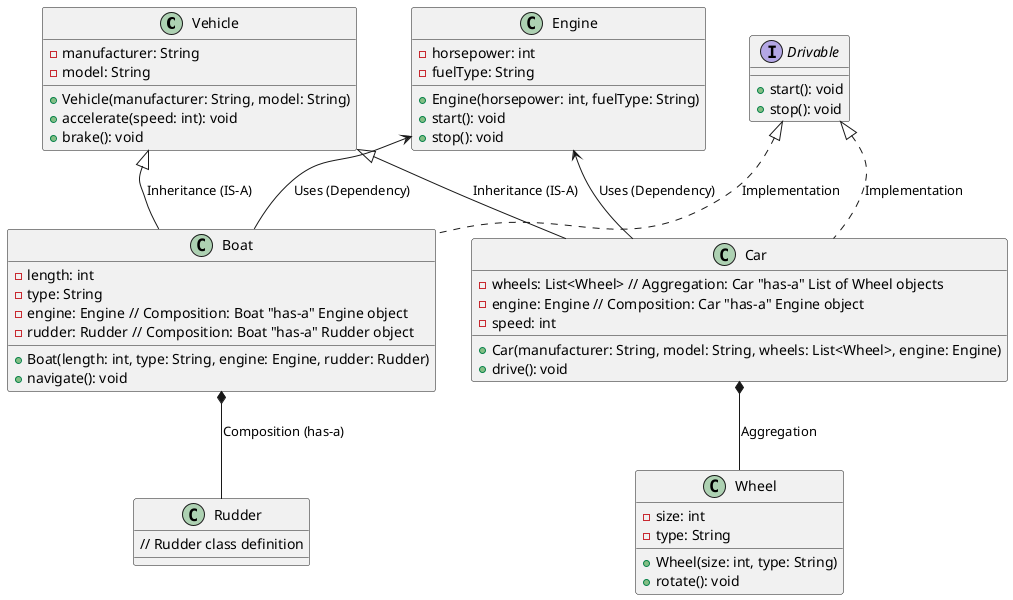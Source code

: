 =@startuml
 class Vehicle {
     - manufacturer: String
     - model: String

     + Vehicle(manufacturer: String, model: String)
     + accelerate(speed: int): void
     + brake(): void
 }

 interface Drivable {
     + start(): void
     + stop(): void
 }

 class Wheel {
     - size: int
     - type: String

     + Wheel(size: int, type: String)
     + rotate(): void
 }

 class Engine {
     - horsepower: int
     - fuelType: String

     + Engine(horsepower: int, fuelType: String)
     + start(): void
     + stop(): void
 }

 class Car {
     - wheels: List<Wheel> // Aggregation: Car "has-a" List of Wheel objects
     - engine: Engine // Composition: Car "has-a" Engine object
     - speed: int

     + Car(manufacturer: String, model: String, wheels: List<Wheel>, engine: Engine)
     + drive(): void
 }

 class Boat {
     - length: int
     - type: String
     - engine: Engine // Composition: Boat "has-a" Engine object
     - rudder: Rudder // Composition: Boat "has-a" Rudder object

     + Boat(length: int, type: String, engine: Engine, rudder: Rudder)
     + navigate(): void
 }

 class Rudder {
     // Rudder class definition
 }

 Vehicle <|-- Car : Inheritance (IS-A)
 Vehicle <|-- Boat : Inheritance (IS-A)
 Car *-- Wheel : Aggregation
 Drivable <|.. Car : Implementation
 Drivable <|.. Boat : Implementation
 Engine <-- Car : Uses (Dependency)
 Engine <-- Boat : Uses (Dependency)
 Boat *-- Rudder : Composition (has-a)

 @enduml
